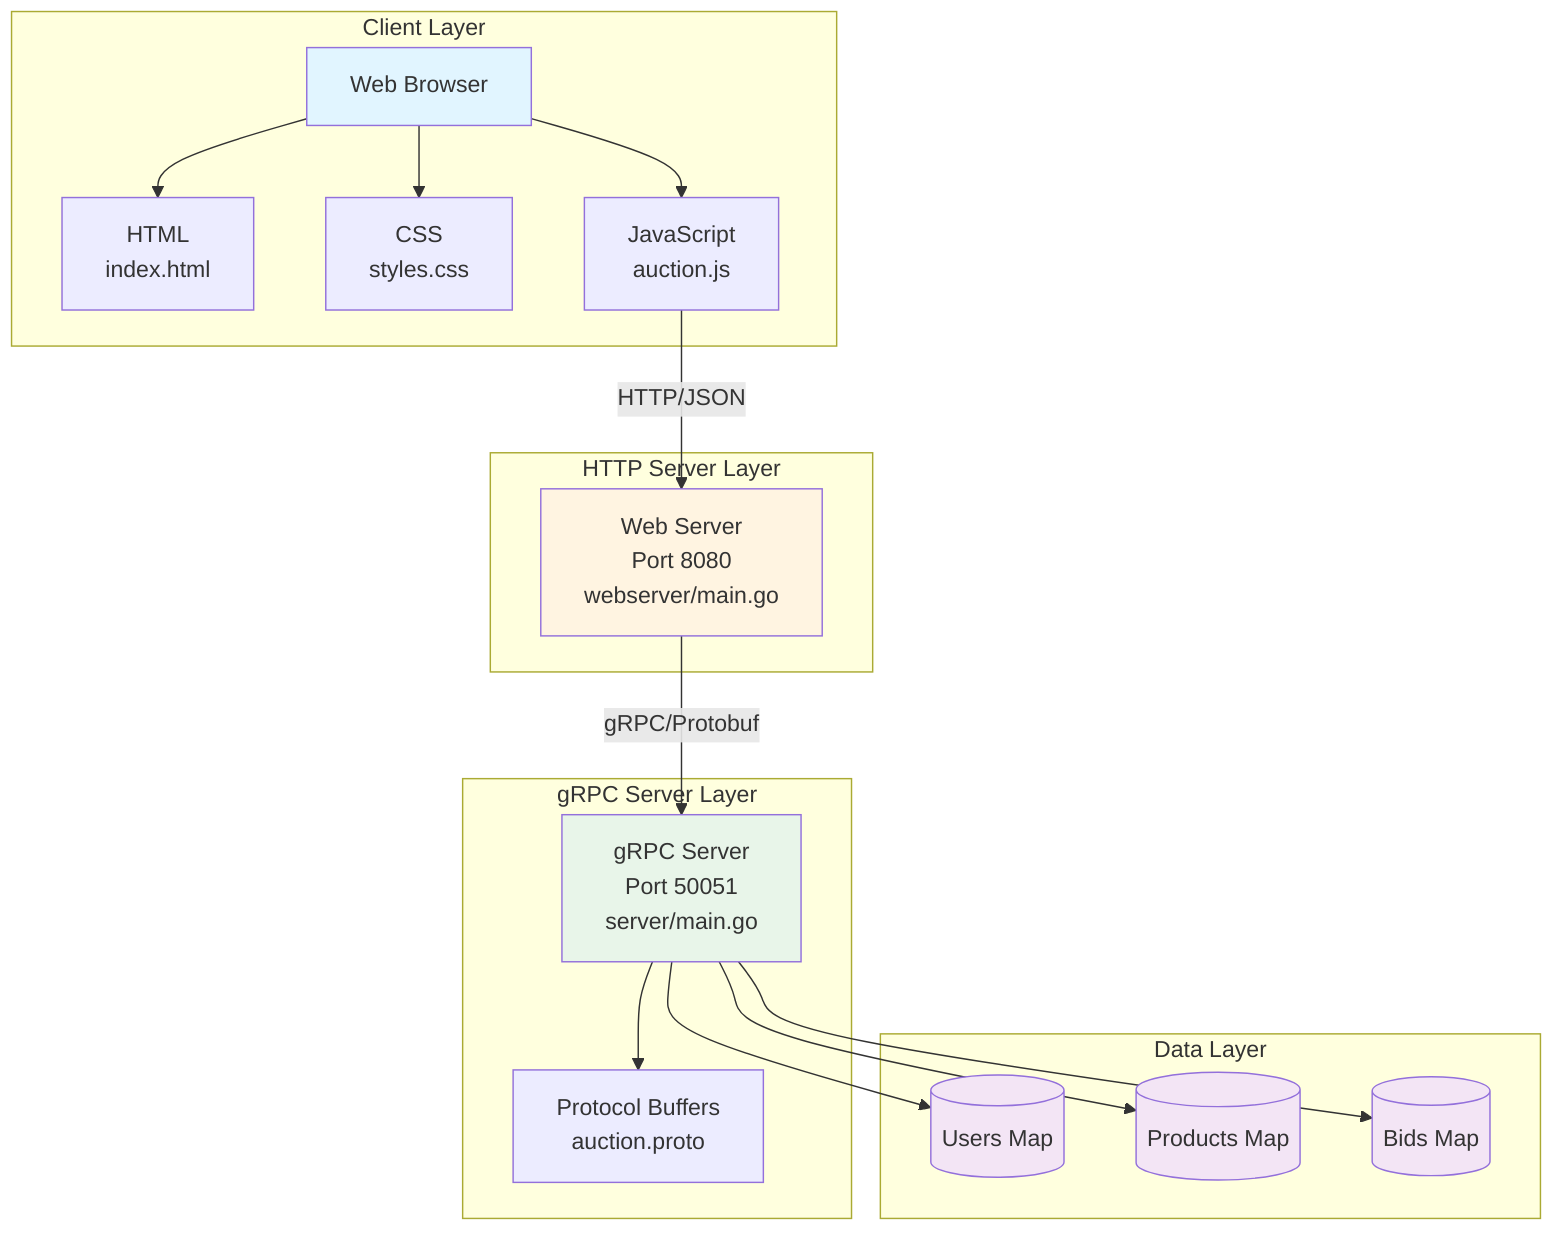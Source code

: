 graph TB
    subgraph "Client Layer"
        Browser[Web Browser]
        HTML[HTML<br/>index.html]
        CSS[CSS<br/>styles.css]
        JS[JavaScript<br/>auction.js]
    end
    
    subgraph "HTTP Server Layer"
        WebServer[Web Server<br/>Port 8080<br/>webserver/main.go]
    end
    
    subgraph "gRPC Server Layer"
        GRPCServer[gRPC Server<br/>Port 50051<br/>server/main.go]
        Proto[Protocol Buffers<br/>auction.proto]
    end
    
    subgraph "Data Layer"
        Users[(Users Map)]
        Products[(Products Map)]
        Bids[(Bids Map)]
    end
    
    Browser --> HTML
    Browser --> CSS
    Browser --> JS
    
    JS -->|HTTP/JSON| WebServer
    WebServer -->|gRPC/Protobuf| GRPCServer
    
    GRPCServer --> Proto
    GRPCServer --> Users
    GRPCServer --> Products
    GRPCServer --> Bids
    
    style Browser fill:#e1f5ff
    style WebServer fill:#fff4e1
    style GRPCServer fill:#e8f5e9
    style Users fill:#f3e5f5
    style Products fill:#f3e5f5
    style Bids fill:#f3e5f5